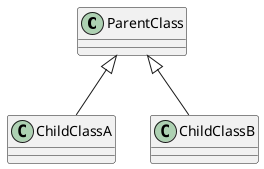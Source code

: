 @startuml
'https://plantuml.com/class-diagram

class ParentClass
class ChildClassA
class ChildClassB

ParentClass <|-- ChildClassA
ParentClass <|-- ChildClassB
@enduml